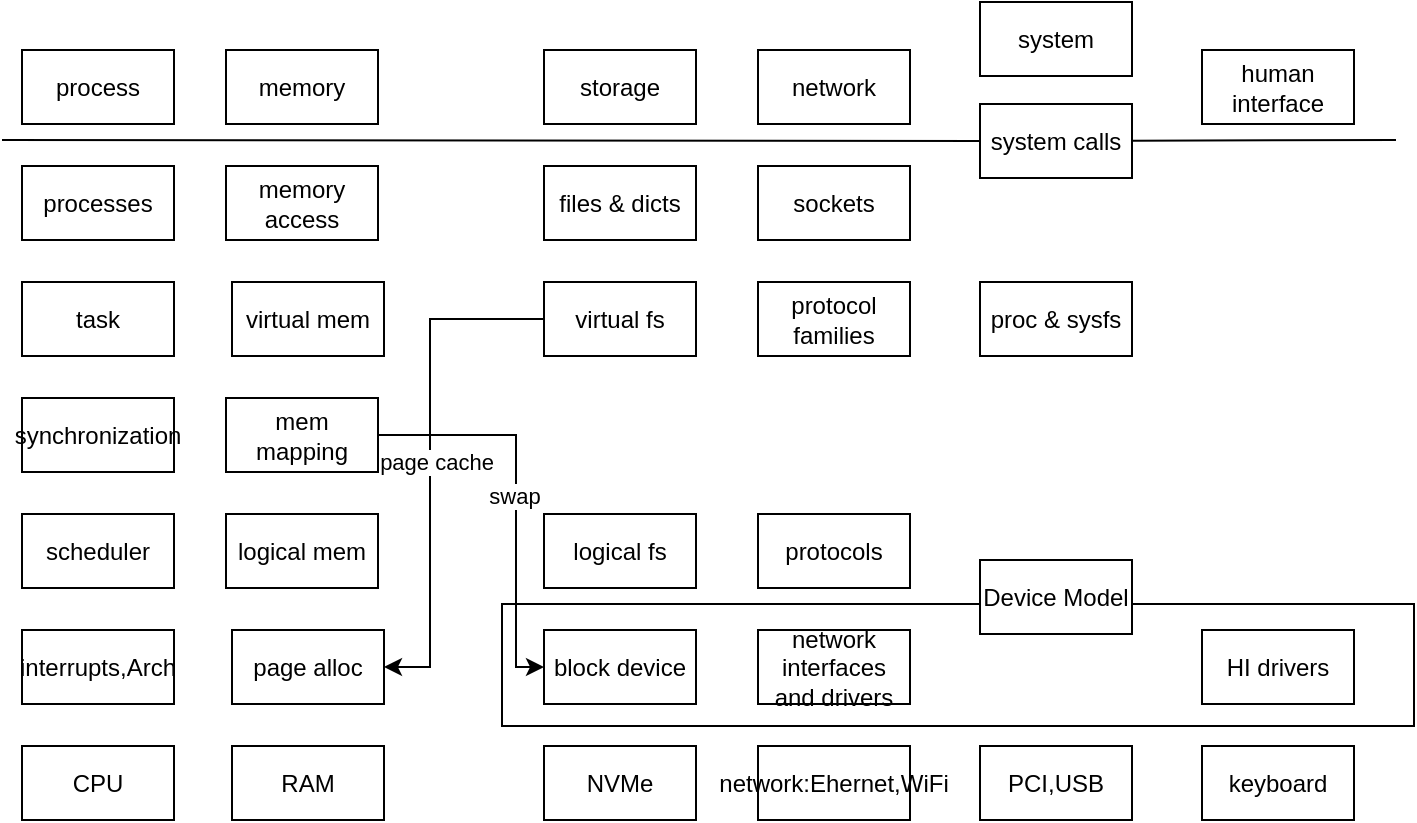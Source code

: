 <mxfile version="24.7.1" type="github">
  <diagram name="Page-1" id="NaoQy-yO6cqsfGPHl9Kc">
    <mxGraphModel dx="712" dy="819" grid="0" gridSize="10" guides="1" tooltips="1" connect="1" arrows="1" fold="1" page="1" pageScale="1" pageWidth="827" pageHeight="1169" math="0" shadow="0">
      <root>
        <mxCell id="0" />
        <mxCell id="1" parent="0" />
        <mxCell id="xaX1Ac1D6U7UOUDM21Ee-43" value="" style="rounded=0;whiteSpace=wrap;html=1;" vertex="1" parent="1">
          <mxGeometry x="286" y="433" width="456" height="61" as="geometry" />
        </mxCell>
        <mxCell id="xaX1Ac1D6U7UOUDM21Ee-2" value="process" style="rounded=0;whiteSpace=wrap;html=1;" vertex="1" parent="1">
          <mxGeometry x="46" y="156" width="76" height="37" as="geometry" />
        </mxCell>
        <mxCell id="xaX1Ac1D6U7UOUDM21Ee-3" value="memory" style="rounded=0;whiteSpace=wrap;html=1;" vertex="1" parent="1">
          <mxGeometry x="148" y="156" width="76" height="37" as="geometry" />
        </mxCell>
        <mxCell id="xaX1Ac1D6U7UOUDM21Ee-4" value="storage" style="rounded=0;whiteSpace=wrap;html=1;" vertex="1" parent="1">
          <mxGeometry x="307" y="156" width="76" height="37" as="geometry" />
        </mxCell>
        <mxCell id="xaX1Ac1D6U7UOUDM21Ee-5" value="network" style="rounded=0;whiteSpace=wrap;html=1;" vertex="1" parent="1">
          <mxGeometry x="414" y="156" width="76" height="37" as="geometry" />
        </mxCell>
        <mxCell id="xaX1Ac1D6U7UOUDM21Ee-6" value="system" style="rounded=0;whiteSpace=wrap;html=1;" vertex="1" parent="1">
          <mxGeometry x="525" y="132" width="76" height="37" as="geometry" />
        </mxCell>
        <mxCell id="xaX1Ac1D6U7UOUDM21Ee-7" value="human interface" style="rounded=0;whiteSpace=wrap;html=1;" vertex="1" parent="1">
          <mxGeometry x="636" y="156" width="76" height="37" as="geometry" />
        </mxCell>
        <mxCell id="xaX1Ac1D6U7UOUDM21Ee-11" value="processes" style="rounded=0;whiteSpace=wrap;html=1;" vertex="1" parent="1">
          <mxGeometry x="46" y="214" width="76" height="37" as="geometry" />
        </mxCell>
        <mxCell id="xaX1Ac1D6U7UOUDM21Ee-12" value="task" style="rounded=0;whiteSpace=wrap;html=1;" vertex="1" parent="1">
          <mxGeometry x="46" y="272" width="76" height="37" as="geometry" />
        </mxCell>
        <mxCell id="xaX1Ac1D6U7UOUDM21Ee-13" value="synchronization" style="rounded=0;whiteSpace=wrap;html=1;" vertex="1" parent="1">
          <mxGeometry x="46" y="330" width="76" height="37" as="geometry" />
        </mxCell>
        <mxCell id="xaX1Ac1D6U7UOUDM21Ee-14" value="scheduler" style="rounded=0;whiteSpace=wrap;html=1;" vertex="1" parent="1">
          <mxGeometry x="46" y="388" width="76" height="37" as="geometry" />
        </mxCell>
        <mxCell id="xaX1Ac1D6U7UOUDM21Ee-15" value="interrupts,Arch" style="rounded=0;whiteSpace=wrap;html=1;" vertex="1" parent="1">
          <mxGeometry x="46" y="446" width="76" height="37" as="geometry" />
        </mxCell>
        <mxCell id="xaX1Ac1D6U7UOUDM21Ee-16" value="CPU" style="rounded=0;whiteSpace=wrap;html=1;" vertex="1" parent="1">
          <mxGeometry x="46" y="504" width="76" height="37" as="geometry" />
        </mxCell>
        <mxCell id="xaX1Ac1D6U7UOUDM21Ee-17" value="memory access" style="rounded=0;whiteSpace=wrap;html=1;" vertex="1" parent="1">
          <mxGeometry x="148" y="214" width="76" height="37" as="geometry" />
        </mxCell>
        <mxCell id="xaX1Ac1D6U7UOUDM21Ee-18" value="virtual mem" style="rounded=0;whiteSpace=wrap;html=1;" vertex="1" parent="1">
          <mxGeometry x="151" y="272" width="76" height="37" as="geometry" />
        </mxCell>
        <mxCell id="xaX1Ac1D6U7UOUDM21Ee-19" value="files &amp;amp; dicts" style="rounded=0;whiteSpace=wrap;html=1;" vertex="1" parent="1">
          <mxGeometry x="307" y="214" width="76" height="37" as="geometry" />
        </mxCell>
        <mxCell id="xaX1Ac1D6U7UOUDM21Ee-30" style="edgeStyle=orthogonalEdgeStyle;rounded=0;orthogonalLoop=1;jettySize=auto;html=1;exitX=0;exitY=0.5;exitDx=0;exitDy=0;entryX=1;entryY=0.5;entryDx=0;entryDy=0;" edge="1" parent="1" source="xaX1Ac1D6U7UOUDM21Ee-20" target="xaX1Ac1D6U7UOUDM21Ee-23">
          <mxGeometry relative="1" as="geometry">
            <Array as="points">
              <mxPoint x="250" y="291" />
              <mxPoint x="250" y="465" />
            </Array>
          </mxGeometry>
        </mxCell>
        <mxCell id="xaX1Ac1D6U7UOUDM21Ee-31" value="page cache" style="edgeLabel;html=1;align=center;verticalAlign=middle;resizable=0;points=[];" vertex="1" connectable="0" parent="xaX1Ac1D6U7UOUDM21Ee-30">
          <mxGeometry x="0.008" y="3" relative="1" as="geometry">
            <mxPoint as="offset" />
          </mxGeometry>
        </mxCell>
        <mxCell id="xaX1Ac1D6U7UOUDM21Ee-20" value="virtual fs" style="rounded=0;whiteSpace=wrap;html=1;" vertex="1" parent="1">
          <mxGeometry x="307" y="272" width="76" height="37" as="geometry" />
        </mxCell>
        <mxCell id="xaX1Ac1D6U7UOUDM21Ee-28" style="edgeStyle=orthogonalEdgeStyle;rounded=0;orthogonalLoop=1;jettySize=auto;html=1;exitX=1;exitY=0.5;exitDx=0;exitDy=0;entryX=0;entryY=0.5;entryDx=0;entryDy=0;" edge="1" parent="1" source="xaX1Ac1D6U7UOUDM21Ee-21" target="xaX1Ac1D6U7UOUDM21Ee-26">
          <mxGeometry relative="1" as="geometry">
            <Array as="points">
              <mxPoint x="293" y="349" />
              <mxPoint x="293" y="465" />
            </Array>
          </mxGeometry>
        </mxCell>
        <mxCell id="xaX1Ac1D6U7UOUDM21Ee-29" value="swap" style="edgeLabel;html=1;align=center;verticalAlign=middle;resizable=0;points=[];" vertex="1" connectable="0" parent="xaX1Ac1D6U7UOUDM21Ee-28">
          <mxGeometry y="-1" relative="1" as="geometry">
            <mxPoint as="offset" />
          </mxGeometry>
        </mxCell>
        <mxCell id="xaX1Ac1D6U7UOUDM21Ee-21" value="mem mapping" style="rounded=0;whiteSpace=wrap;html=1;" vertex="1" parent="1">
          <mxGeometry x="148" y="330" width="76" height="37" as="geometry" />
        </mxCell>
        <mxCell id="xaX1Ac1D6U7UOUDM21Ee-22" value="logical mem" style="rounded=0;whiteSpace=wrap;html=1;" vertex="1" parent="1">
          <mxGeometry x="148" y="388" width="76" height="37" as="geometry" />
        </mxCell>
        <mxCell id="xaX1Ac1D6U7UOUDM21Ee-23" value="page alloc" style="rounded=0;whiteSpace=wrap;html=1;" vertex="1" parent="1">
          <mxGeometry x="151" y="446" width="76" height="37" as="geometry" />
        </mxCell>
        <mxCell id="xaX1Ac1D6U7UOUDM21Ee-24" value="RAM" style="rounded=0;whiteSpace=wrap;html=1;" vertex="1" parent="1">
          <mxGeometry x="151" y="504" width="76" height="37" as="geometry" />
        </mxCell>
        <mxCell id="xaX1Ac1D6U7UOUDM21Ee-25" value="logical fs" style="rounded=0;whiteSpace=wrap;html=1;" vertex="1" parent="1">
          <mxGeometry x="307" y="388" width="76" height="37" as="geometry" />
        </mxCell>
        <mxCell id="xaX1Ac1D6U7UOUDM21Ee-26" value="block device" style="rounded=0;whiteSpace=wrap;html=1;" vertex="1" parent="1">
          <mxGeometry x="307" y="446" width="76" height="37" as="geometry" />
        </mxCell>
        <mxCell id="xaX1Ac1D6U7UOUDM21Ee-27" value="NVMe" style="rounded=0;whiteSpace=wrap;html=1;" vertex="1" parent="1">
          <mxGeometry x="307" y="504" width="76" height="37" as="geometry" />
        </mxCell>
        <mxCell id="xaX1Ac1D6U7UOUDM21Ee-32" value="sockets" style="rounded=0;whiteSpace=wrap;html=1;" vertex="1" parent="1">
          <mxGeometry x="414" y="214" width="76" height="37" as="geometry" />
        </mxCell>
        <mxCell id="xaX1Ac1D6U7UOUDM21Ee-33" value="protocol families" style="rounded=0;whiteSpace=wrap;html=1;" vertex="1" parent="1">
          <mxGeometry x="414" y="272" width="76" height="37" as="geometry" />
        </mxCell>
        <mxCell id="xaX1Ac1D6U7UOUDM21Ee-34" value="protocols" style="rounded=0;whiteSpace=wrap;html=1;" vertex="1" parent="1">
          <mxGeometry x="414" y="388" width="76" height="37" as="geometry" />
        </mxCell>
        <mxCell id="xaX1Ac1D6U7UOUDM21Ee-35" value="network interfaces and drivers" style="rounded=0;whiteSpace=wrap;html=1;" vertex="1" parent="1">
          <mxGeometry x="414" y="446" width="76" height="37" as="geometry" />
        </mxCell>
        <mxCell id="xaX1Ac1D6U7UOUDM21Ee-36" value="network:Ehernet,WiFi" style="rounded=0;whiteSpace=wrap;html=1;" vertex="1" parent="1">
          <mxGeometry x="414" y="504" width="76" height="37" as="geometry" />
        </mxCell>
        <mxCell id="xaX1Ac1D6U7UOUDM21Ee-39" value="" style="endArrow=none;html=1;rounded=0;" edge="1" parent="1" source="xaX1Ac1D6U7UOUDM21Ee-37">
          <mxGeometry width="50" height="50" relative="1" as="geometry">
            <mxPoint x="36" y="201" as="sourcePoint" />
            <mxPoint x="733" y="201" as="targetPoint" />
          </mxGeometry>
        </mxCell>
        <mxCell id="xaX1Ac1D6U7UOUDM21Ee-40" value="" style="endArrow=none;html=1;rounded=0;" edge="1" parent="1" target="xaX1Ac1D6U7UOUDM21Ee-37">
          <mxGeometry width="50" height="50" relative="1" as="geometry">
            <mxPoint x="36" y="201" as="sourcePoint" />
            <mxPoint x="733" y="201" as="targetPoint" />
          </mxGeometry>
        </mxCell>
        <mxCell id="xaX1Ac1D6U7UOUDM21Ee-37" value="system calls" style="rounded=0;whiteSpace=wrap;html=1;" vertex="1" parent="1">
          <mxGeometry x="525" y="183" width="76" height="37" as="geometry" />
        </mxCell>
        <mxCell id="xaX1Ac1D6U7UOUDM21Ee-42" value="proc &amp;amp; sysfs" style="rounded=0;whiteSpace=wrap;html=1;" vertex="1" parent="1">
          <mxGeometry x="525" y="272" width="76" height="37" as="geometry" />
        </mxCell>
        <mxCell id="xaX1Ac1D6U7UOUDM21Ee-45" value="Device Model" style="rounded=0;whiteSpace=wrap;html=1;" vertex="1" parent="1">
          <mxGeometry x="525" y="411" width="76" height="37" as="geometry" />
        </mxCell>
        <mxCell id="xaX1Ac1D6U7UOUDM21Ee-46" value="HI drivers" style="rounded=0;whiteSpace=wrap;html=1;" vertex="1" parent="1">
          <mxGeometry x="636" y="446" width="76" height="37" as="geometry" />
        </mxCell>
        <mxCell id="xaX1Ac1D6U7UOUDM21Ee-48" value="PCI,USB" style="rounded=0;whiteSpace=wrap;html=1;" vertex="1" parent="1">
          <mxGeometry x="525" y="504" width="76" height="37" as="geometry" />
        </mxCell>
        <mxCell id="xaX1Ac1D6U7UOUDM21Ee-49" value="keyboard" style="rounded=0;whiteSpace=wrap;html=1;" vertex="1" parent="1">
          <mxGeometry x="636" y="504" width="76" height="37" as="geometry" />
        </mxCell>
      </root>
    </mxGraphModel>
  </diagram>
</mxfile>
